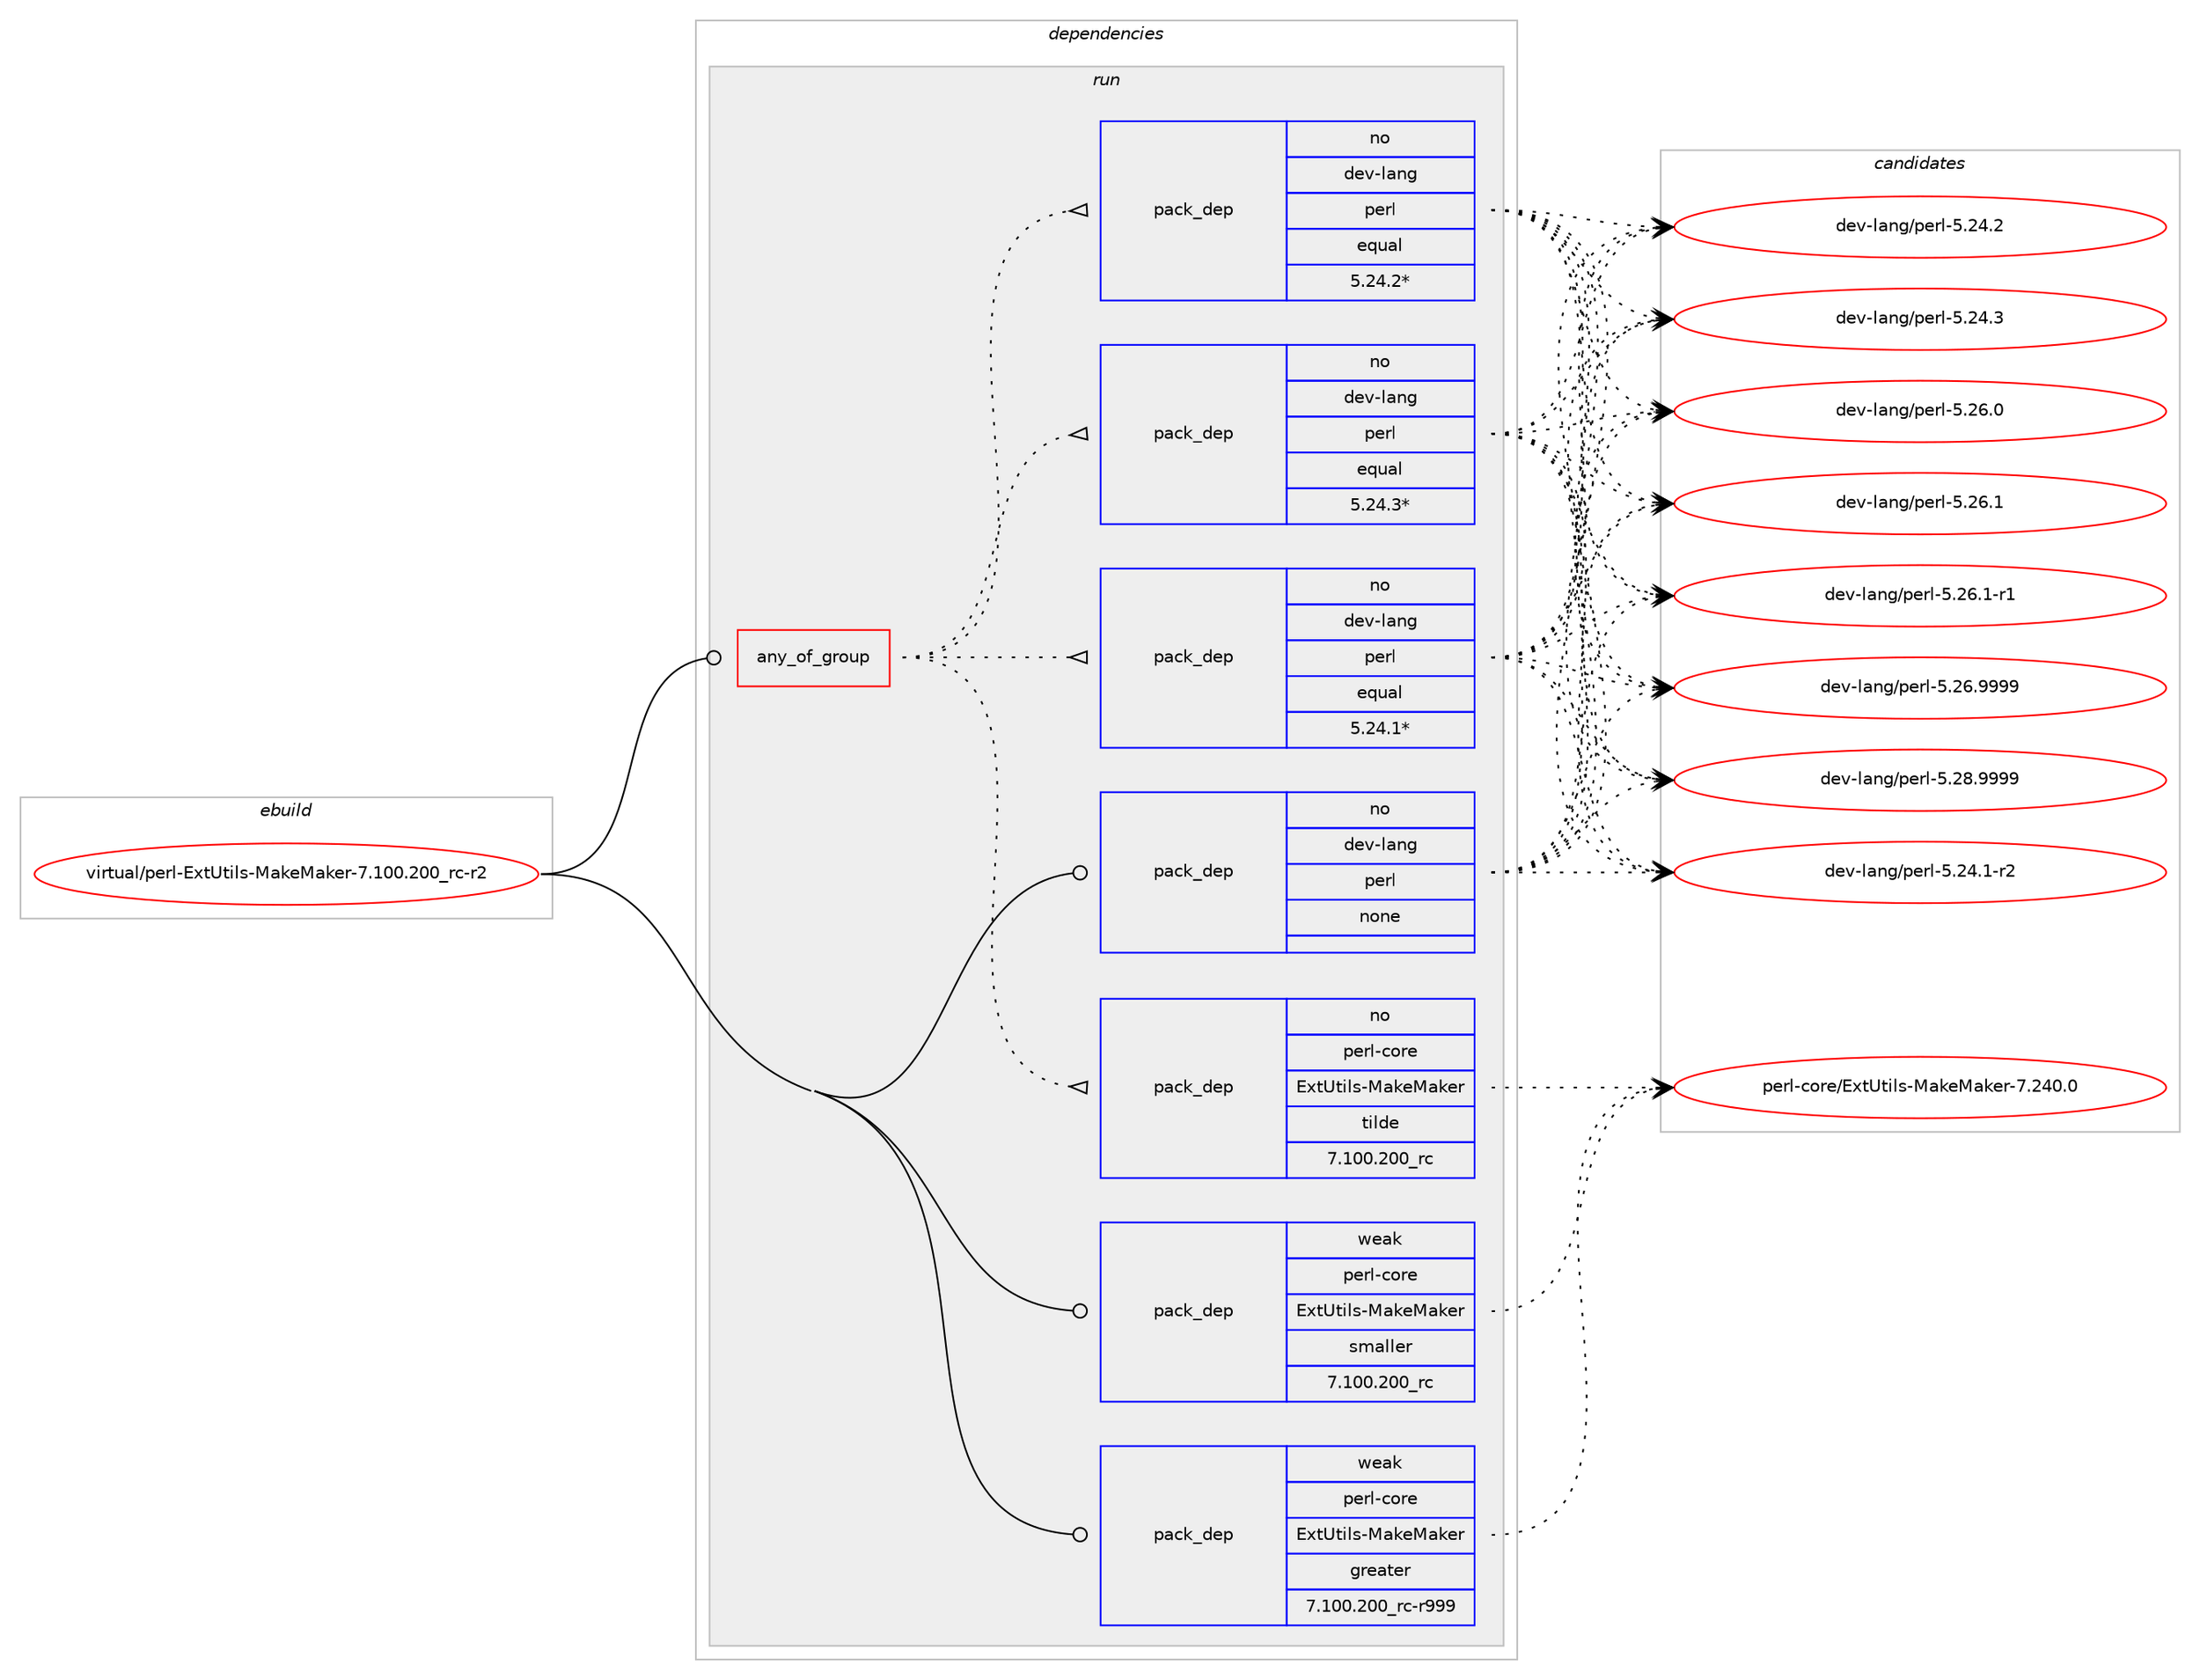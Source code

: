 digraph prolog {

# *************
# Graph options
# *************

newrank=true;
concentrate=true;
compound=true;
graph [rankdir=LR,fontname=Helvetica,fontsize=10,ranksep=1.5];#, ranksep=2.5, nodesep=0.2];
edge  [arrowhead=vee];
node  [fontname=Helvetica,fontsize=10];

# **********
# The ebuild
# **********

subgraph cluster_leftcol {
color=gray;
rank=same;
label=<<i>ebuild</i>>;
id [label="virtual/perl-ExtUtils-MakeMaker-7.100.200_rc-r2", color=red, width=4, href="../virtual/perl-ExtUtils-MakeMaker-7.100.200_rc-r2.svg"];
}

# ****************
# The dependencies
# ****************

subgraph cluster_midcol {
color=gray;
label=<<i>dependencies</i>>;
subgraph cluster_compile {
fillcolor="#eeeeee";
style=filled;
label=<<i>compile</i>>;
}
subgraph cluster_compileandrun {
fillcolor="#eeeeee";
style=filled;
label=<<i>compile and run</i>>;
}
subgraph cluster_run {
fillcolor="#eeeeee";
style=filled;
label=<<i>run</i>>;
subgraph any15 {
dependency4388 [label=<<TABLE BORDER="0" CELLBORDER="1" CELLSPACING="0" CELLPADDING="4"><TR><TD CELLPADDING="10">any_of_group</TD></TR></TABLE>>, shape=none, color=red];subgraph pack4218 {
dependency4389 [label=<<TABLE BORDER="0" CELLBORDER="1" CELLSPACING="0" CELLPADDING="4" WIDTH="220"><TR><TD ROWSPAN="6" CELLPADDING="30">pack_dep</TD></TR><TR><TD WIDTH="110">no</TD></TR><TR><TD>dev-lang</TD></TR><TR><TD>perl</TD></TR><TR><TD>equal</TD></TR><TR><TD>5.24.3*</TD></TR></TABLE>>, shape=none, color=blue];
}
dependency4388:e -> dependency4389:w [weight=20,style="dotted",arrowhead="oinv"];
subgraph pack4219 {
dependency4390 [label=<<TABLE BORDER="0" CELLBORDER="1" CELLSPACING="0" CELLPADDING="4" WIDTH="220"><TR><TD ROWSPAN="6" CELLPADDING="30">pack_dep</TD></TR><TR><TD WIDTH="110">no</TD></TR><TR><TD>dev-lang</TD></TR><TR><TD>perl</TD></TR><TR><TD>equal</TD></TR><TR><TD>5.24.2*</TD></TR></TABLE>>, shape=none, color=blue];
}
dependency4388:e -> dependency4390:w [weight=20,style="dotted",arrowhead="oinv"];
subgraph pack4220 {
dependency4391 [label=<<TABLE BORDER="0" CELLBORDER="1" CELLSPACING="0" CELLPADDING="4" WIDTH="220"><TR><TD ROWSPAN="6" CELLPADDING="30">pack_dep</TD></TR><TR><TD WIDTH="110">no</TD></TR><TR><TD>dev-lang</TD></TR><TR><TD>perl</TD></TR><TR><TD>equal</TD></TR><TR><TD>5.24.1*</TD></TR></TABLE>>, shape=none, color=blue];
}
dependency4388:e -> dependency4391:w [weight=20,style="dotted",arrowhead="oinv"];
subgraph pack4221 {
dependency4392 [label=<<TABLE BORDER="0" CELLBORDER="1" CELLSPACING="0" CELLPADDING="4" WIDTH="220"><TR><TD ROWSPAN="6" CELLPADDING="30">pack_dep</TD></TR><TR><TD WIDTH="110">no</TD></TR><TR><TD>perl-core</TD></TR><TR><TD>ExtUtils-MakeMaker</TD></TR><TR><TD>tilde</TD></TR><TR><TD>7.100.200_rc</TD></TR></TABLE>>, shape=none, color=blue];
}
dependency4388:e -> dependency4392:w [weight=20,style="dotted",arrowhead="oinv"];
}
id:e -> dependency4388:w [weight=20,style="solid",arrowhead="odot"];
subgraph pack4222 {
dependency4393 [label=<<TABLE BORDER="0" CELLBORDER="1" CELLSPACING="0" CELLPADDING="4" WIDTH="220"><TR><TD ROWSPAN="6" CELLPADDING="30">pack_dep</TD></TR><TR><TD WIDTH="110">no</TD></TR><TR><TD>dev-lang</TD></TR><TR><TD>perl</TD></TR><TR><TD>none</TD></TR><TR><TD></TD></TR></TABLE>>, shape=none, color=blue];
}
id:e -> dependency4393:w [weight=20,style="solid",arrowhead="odot"];
subgraph pack4223 {
dependency4394 [label=<<TABLE BORDER="0" CELLBORDER="1" CELLSPACING="0" CELLPADDING="4" WIDTH="220"><TR><TD ROWSPAN="6" CELLPADDING="30">pack_dep</TD></TR><TR><TD WIDTH="110">weak</TD></TR><TR><TD>perl-core</TD></TR><TR><TD>ExtUtils-MakeMaker</TD></TR><TR><TD>greater</TD></TR><TR><TD>7.100.200_rc-r999</TD></TR></TABLE>>, shape=none, color=blue];
}
id:e -> dependency4394:w [weight=20,style="solid",arrowhead="odot"];
subgraph pack4224 {
dependency4395 [label=<<TABLE BORDER="0" CELLBORDER="1" CELLSPACING="0" CELLPADDING="4" WIDTH="220"><TR><TD ROWSPAN="6" CELLPADDING="30">pack_dep</TD></TR><TR><TD WIDTH="110">weak</TD></TR><TR><TD>perl-core</TD></TR><TR><TD>ExtUtils-MakeMaker</TD></TR><TR><TD>smaller</TD></TR><TR><TD>7.100.200_rc</TD></TR></TABLE>>, shape=none, color=blue];
}
id:e -> dependency4395:w [weight=20,style="solid",arrowhead="odot"];
}
}

# **************
# The candidates
# **************

subgraph cluster_choices {
rank=same;
color=gray;
label=<<i>candidates</i>>;

subgraph choice4218 {
color=black;
nodesep=1;
choice100101118451089711010347112101114108455346505246494511450 [label="dev-lang/perl-5.24.1-r2", color=red, width=4,href="../dev-lang/perl-5.24.1-r2.svg"];
choice10010111845108971101034711210111410845534650524650 [label="dev-lang/perl-5.24.2", color=red, width=4,href="../dev-lang/perl-5.24.2.svg"];
choice10010111845108971101034711210111410845534650524651 [label="dev-lang/perl-5.24.3", color=red, width=4,href="../dev-lang/perl-5.24.3.svg"];
choice10010111845108971101034711210111410845534650544648 [label="dev-lang/perl-5.26.0", color=red, width=4,href="../dev-lang/perl-5.26.0.svg"];
choice10010111845108971101034711210111410845534650544649 [label="dev-lang/perl-5.26.1", color=red, width=4,href="../dev-lang/perl-5.26.1.svg"];
choice100101118451089711010347112101114108455346505446494511449 [label="dev-lang/perl-5.26.1-r1", color=red, width=4,href="../dev-lang/perl-5.26.1-r1.svg"];
choice10010111845108971101034711210111410845534650544657575757 [label="dev-lang/perl-5.26.9999", color=red, width=4,href="../dev-lang/perl-5.26.9999.svg"];
choice10010111845108971101034711210111410845534650564657575757 [label="dev-lang/perl-5.28.9999", color=red, width=4,href="../dev-lang/perl-5.28.9999.svg"];
dependency4389:e -> choice100101118451089711010347112101114108455346505246494511450:w [style=dotted,weight="100"];
dependency4389:e -> choice10010111845108971101034711210111410845534650524650:w [style=dotted,weight="100"];
dependency4389:e -> choice10010111845108971101034711210111410845534650524651:w [style=dotted,weight="100"];
dependency4389:e -> choice10010111845108971101034711210111410845534650544648:w [style=dotted,weight="100"];
dependency4389:e -> choice10010111845108971101034711210111410845534650544649:w [style=dotted,weight="100"];
dependency4389:e -> choice100101118451089711010347112101114108455346505446494511449:w [style=dotted,weight="100"];
dependency4389:e -> choice10010111845108971101034711210111410845534650544657575757:w [style=dotted,weight="100"];
dependency4389:e -> choice10010111845108971101034711210111410845534650564657575757:w [style=dotted,weight="100"];
}
subgraph choice4219 {
color=black;
nodesep=1;
choice100101118451089711010347112101114108455346505246494511450 [label="dev-lang/perl-5.24.1-r2", color=red, width=4,href="../dev-lang/perl-5.24.1-r2.svg"];
choice10010111845108971101034711210111410845534650524650 [label="dev-lang/perl-5.24.2", color=red, width=4,href="../dev-lang/perl-5.24.2.svg"];
choice10010111845108971101034711210111410845534650524651 [label="dev-lang/perl-5.24.3", color=red, width=4,href="../dev-lang/perl-5.24.3.svg"];
choice10010111845108971101034711210111410845534650544648 [label="dev-lang/perl-5.26.0", color=red, width=4,href="../dev-lang/perl-5.26.0.svg"];
choice10010111845108971101034711210111410845534650544649 [label="dev-lang/perl-5.26.1", color=red, width=4,href="../dev-lang/perl-5.26.1.svg"];
choice100101118451089711010347112101114108455346505446494511449 [label="dev-lang/perl-5.26.1-r1", color=red, width=4,href="../dev-lang/perl-5.26.1-r1.svg"];
choice10010111845108971101034711210111410845534650544657575757 [label="dev-lang/perl-5.26.9999", color=red, width=4,href="../dev-lang/perl-5.26.9999.svg"];
choice10010111845108971101034711210111410845534650564657575757 [label="dev-lang/perl-5.28.9999", color=red, width=4,href="../dev-lang/perl-5.28.9999.svg"];
dependency4390:e -> choice100101118451089711010347112101114108455346505246494511450:w [style=dotted,weight="100"];
dependency4390:e -> choice10010111845108971101034711210111410845534650524650:w [style=dotted,weight="100"];
dependency4390:e -> choice10010111845108971101034711210111410845534650524651:w [style=dotted,weight="100"];
dependency4390:e -> choice10010111845108971101034711210111410845534650544648:w [style=dotted,weight="100"];
dependency4390:e -> choice10010111845108971101034711210111410845534650544649:w [style=dotted,weight="100"];
dependency4390:e -> choice100101118451089711010347112101114108455346505446494511449:w [style=dotted,weight="100"];
dependency4390:e -> choice10010111845108971101034711210111410845534650544657575757:w [style=dotted,weight="100"];
dependency4390:e -> choice10010111845108971101034711210111410845534650564657575757:w [style=dotted,weight="100"];
}
subgraph choice4220 {
color=black;
nodesep=1;
choice100101118451089711010347112101114108455346505246494511450 [label="dev-lang/perl-5.24.1-r2", color=red, width=4,href="../dev-lang/perl-5.24.1-r2.svg"];
choice10010111845108971101034711210111410845534650524650 [label="dev-lang/perl-5.24.2", color=red, width=4,href="../dev-lang/perl-5.24.2.svg"];
choice10010111845108971101034711210111410845534650524651 [label="dev-lang/perl-5.24.3", color=red, width=4,href="../dev-lang/perl-5.24.3.svg"];
choice10010111845108971101034711210111410845534650544648 [label="dev-lang/perl-5.26.0", color=red, width=4,href="../dev-lang/perl-5.26.0.svg"];
choice10010111845108971101034711210111410845534650544649 [label="dev-lang/perl-5.26.1", color=red, width=4,href="../dev-lang/perl-5.26.1.svg"];
choice100101118451089711010347112101114108455346505446494511449 [label="dev-lang/perl-5.26.1-r1", color=red, width=4,href="../dev-lang/perl-5.26.1-r1.svg"];
choice10010111845108971101034711210111410845534650544657575757 [label="dev-lang/perl-5.26.9999", color=red, width=4,href="../dev-lang/perl-5.26.9999.svg"];
choice10010111845108971101034711210111410845534650564657575757 [label="dev-lang/perl-5.28.9999", color=red, width=4,href="../dev-lang/perl-5.28.9999.svg"];
dependency4391:e -> choice100101118451089711010347112101114108455346505246494511450:w [style=dotted,weight="100"];
dependency4391:e -> choice10010111845108971101034711210111410845534650524650:w [style=dotted,weight="100"];
dependency4391:e -> choice10010111845108971101034711210111410845534650524651:w [style=dotted,weight="100"];
dependency4391:e -> choice10010111845108971101034711210111410845534650544648:w [style=dotted,weight="100"];
dependency4391:e -> choice10010111845108971101034711210111410845534650544649:w [style=dotted,weight="100"];
dependency4391:e -> choice100101118451089711010347112101114108455346505446494511449:w [style=dotted,weight="100"];
dependency4391:e -> choice10010111845108971101034711210111410845534650544657575757:w [style=dotted,weight="100"];
dependency4391:e -> choice10010111845108971101034711210111410845534650564657575757:w [style=dotted,weight="100"];
}
subgraph choice4221 {
color=black;
nodesep=1;
choice112101114108459911111410147691201168511610510811545779710710177971071011144555465052484648 [label="perl-core/ExtUtils-MakeMaker-7.240.0", color=red, width=4,href="../perl-core/ExtUtils-MakeMaker-7.240.0.svg"];
dependency4392:e -> choice112101114108459911111410147691201168511610510811545779710710177971071011144555465052484648:w [style=dotted,weight="100"];
}
subgraph choice4222 {
color=black;
nodesep=1;
choice100101118451089711010347112101114108455346505246494511450 [label="dev-lang/perl-5.24.1-r2", color=red, width=4,href="../dev-lang/perl-5.24.1-r2.svg"];
choice10010111845108971101034711210111410845534650524650 [label="dev-lang/perl-5.24.2", color=red, width=4,href="../dev-lang/perl-5.24.2.svg"];
choice10010111845108971101034711210111410845534650524651 [label="dev-lang/perl-5.24.3", color=red, width=4,href="../dev-lang/perl-5.24.3.svg"];
choice10010111845108971101034711210111410845534650544648 [label="dev-lang/perl-5.26.0", color=red, width=4,href="../dev-lang/perl-5.26.0.svg"];
choice10010111845108971101034711210111410845534650544649 [label="dev-lang/perl-5.26.1", color=red, width=4,href="../dev-lang/perl-5.26.1.svg"];
choice100101118451089711010347112101114108455346505446494511449 [label="dev-lang/perl-5.26.1-r1", color=red, width=4,href="../dev-lang/perl-5.26.1-r1.svg"];
choice10010111845108971101034711210111410845534650544657575757 [label="dev-lang/perl-5.26.9999", color=red, width=4,href="../dev-lang/perl-5.26.9999.svg"];
choice10010111845108971101034711210111410845534650564657575757 [label="dev-lang/perl-5.28.9999", color=red, width=4,href="../dev-lang/perl-5.28.9999.svg"];
dependency4393:e -> choice100101118451089711010347112101114108455346505246494511450:w [style=dotted,weight="100"];
dependency4393:e -> choice10010111845108971101034711210111410845534650524650:w [style=dotted,weight="100"];
dependency4393:e -> choice10010111845108971101034711210111410845534650524651:w [style=dotted,weight="100"];
dependency4393:e -> choice10010111845108971101034711210111410845534650544648:w [style=dotted,weight="100"];
dependency4393:e -> choice10010111845108971101034711210111410845534650544649:w [style=dotted,weight="100"];
dependency4393:e -> choice100101118451089711010347112101114108455346505446494511449:w [style=dotted,weight="100"];
dependency4393:e -> choice10010111845108971101034711210111410845534650544657575757:w [style=dotted,weight="100"];
dependency4393:e -> choice10010111845108971101034711210111410845534650564657575757:w [style=dotted,weight="100"];
}
subgraph choice4223 {
color=black;
nodesep=1;
choice112101114108459911111410147691201168511610510811545779710710177971071011144555465052484648 [label="perl-core/ExtUtils-MakeMaker-7.240.0", color=red, width=4,href="../perl-core/ExtUtils-MakeMaker-7.240.0.svg"];
dependency4394:e -> choice112101114108459911111410147691201168511610510811545779710710177971071011144555465052484648:w [style=dotted,weight="100"];
}
subgraph choice4224 {
color=black;
nodesep=1;
choice112101114108459911111410147691201168511610510811545779710710177971071011144555465052484648 [label="perl-core/ExtUtils-MakeMaker-7.240.0", color=red, width=4,href="../perl-core/ExtUtils-MakeMaker-7.240.0.svg"];
dependency4395:e -> choice112101114108459911111410147691201168511610510811545779710710177971071011144555465052484648:w [style=dotted,weight="100"];
}
}

}
